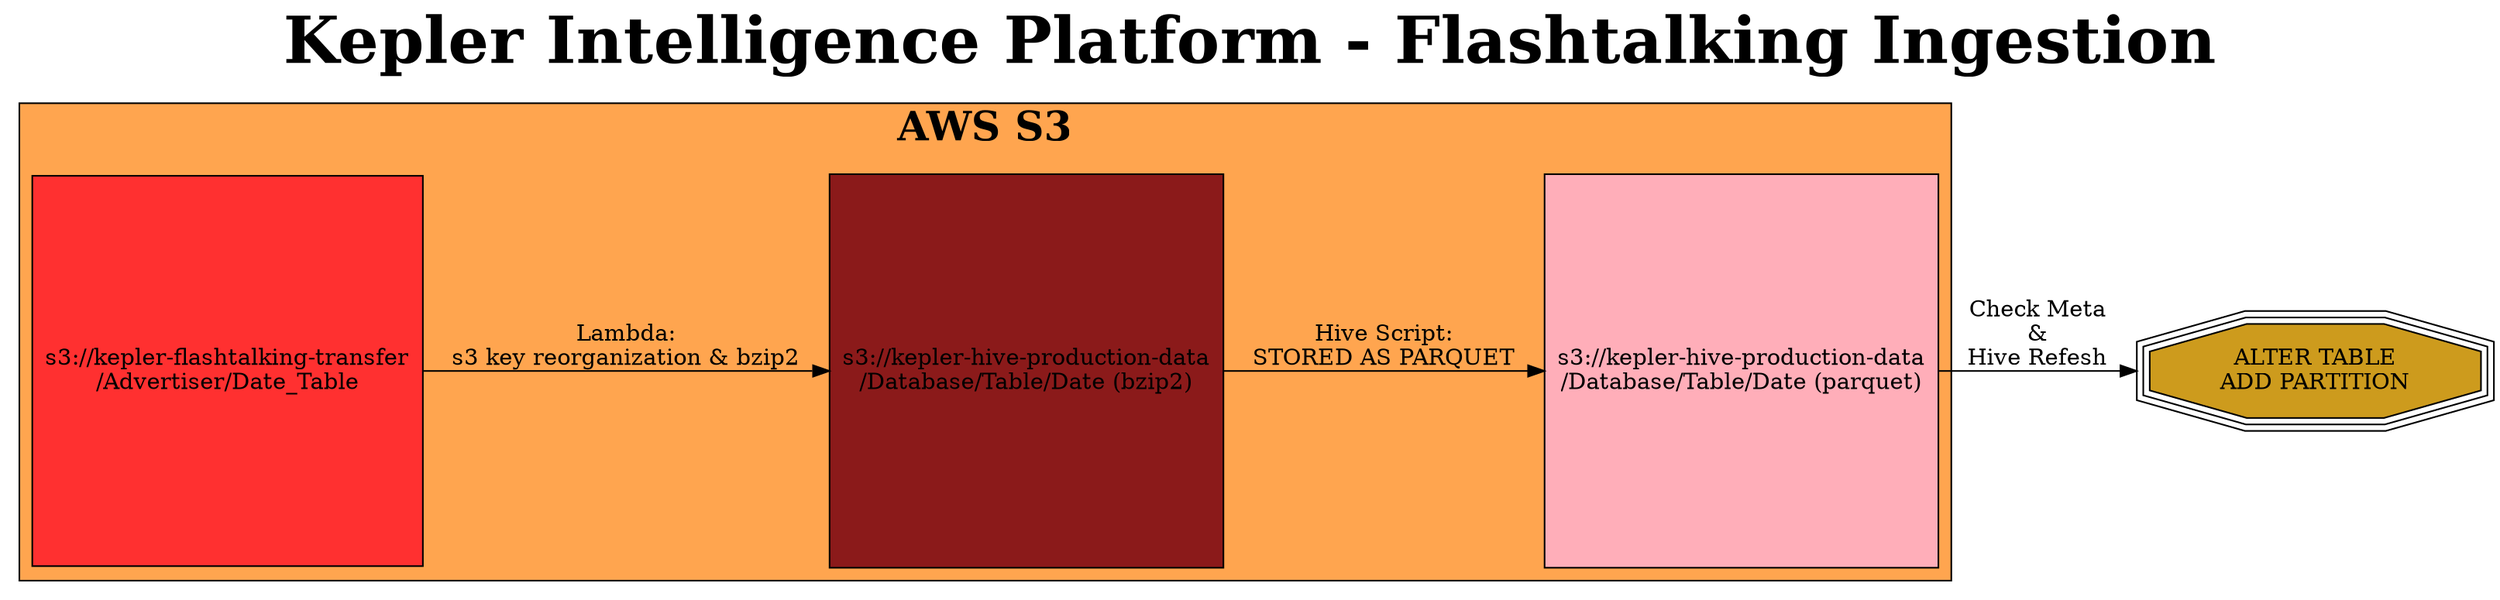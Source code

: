 digraph FLASHTALKINGINGESTION {
	/**************************************************************************
	  * Node and Cluster Attributes ******************************************/
	rankdir=LR labelloc=t;
	node [style=filled fillcolor=lightgrey color=black shape=square];

	subgraph cluster_s3_displaced {
		// Styles
		fontsize=25.0;
		label=<<B>AWS S3</B>>;
		style=filled fillcolor=tan1 color=black;

		// Nodes
		Raw_S3_Files [label="s3://kepler-flashtalking-transfer\n/Advertiser/Date_Table" style=filled fillcolor=firebrick1];
		S3_Transformed [label="s3://kepler-hive-production-data\n/Database/Table/Date (bzip2)" style=filled fillcolor=firebrick4];
		S3_Hive_Transformed [label="s3://kepler-hive-production-data\n/Database/Table/Date (parquet)" style=filled fillcolor=lightpink1];
	}

	ALTER_TABLE [label="ALTER TABLE\nADD PARTITION" style=filled fillcolor=goldenrod3 shape=tripleoctagon];
/******************************************************************************
  * Node Relationships
******************************************************************************/
	Raw_S3_Files -> S3_Transformed [label="Lambda:\ns3 key reorganization & bzip2"];
	S3_Transformed -> S3_Hive_Transformed [label="Hive Script:\nSTORED AS PARQUET"];
	S3_Hive_Transformed -> ALTER_TABLE [label="Check Meta\n&\nHive Refesh"];

/******************************************************************************
  * Chart Title
******************************************************************************/
	fontname="Times-Bold" fontsize=40.0;
	label=<<B>Kepler Intelligence Platform - Flashtalking Ingestion</B>>;
}
